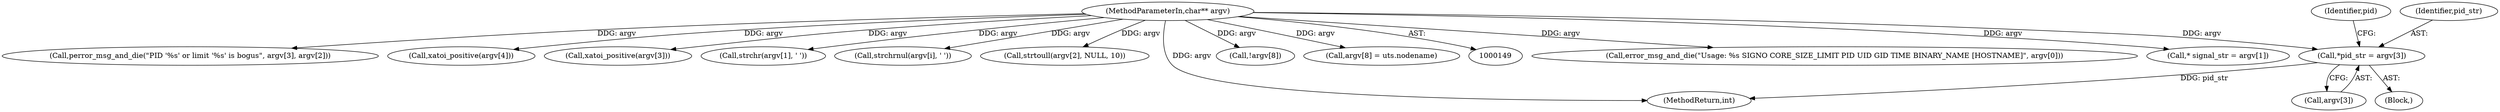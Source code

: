 digraph "0_abrt_8939398b82006ba1fec4ed491339fc075f43fc7c_1@array" {
"1000302" [label="(Call,*pid_str = argv[3])"];
"1000151" [label="(MethodParameterIn,char** argv)"];
"1000152" [label="(Block,)"];
"1000178" [label="(Call,error_msg_and_die(\"Usage: %s SIGNO CORE_SIZE_LIMIT PID UID GID TIME BINARY_NAME [HOSTNAME]\", argv[0]))"];
"1000264" [label="(Call,* signal_str = argv[1])"];
"1000302" [label="(Call,*pid_str = argv[3])"];
"1000328" [label="(Call,perror_msg_and_die(\"PID '%s' or limit '%s' is bogus\", argv[3], argv[2]))"];
"1000317" [label="(Call,xatoi_positive(argv[4]))"];
"1000310" [label="(Call,xatoi_positive(argv[3]))"];
"1000184" [label="(Call,strchr(argv[1], ' '))"];
"1000203" [label="(Call,strchrnul(argv[i], ' '))"];
"1000151" [label="(MethodParameterIn,char** argv)"];
"1000309" [label="(Identifier,pid)"];
"1000277" [label="(Call,strtoull(argv[2], NULL, 10))"];
"1001237" [label="(MethodReturn,int)"];
"1000353" [label="(Call,!argv[8])"];
"1000303" [label="(Identifier,pid_str)"];
"1000361" [label="(Call,argv[8] = uts.nodename)"];
"1000304" [label="(Call,argv[3])"];
"1000302" -> "1000152"  [label="AST: "];
"1000302" -> "1000304"  [label="CFG: "];
"1000303" -> "1000302"  [label="AST: "];
"1000304" -> "1000302"  [label="AST: "];
"1000309" -> "1000302"  [label="CFG: "];
"1000302" -> "1001237"  [label="DDG: pid_str"];
"1000151" -> "1000302"  [label="DDG: argv"];
"1000151" -> "1000149"  [label="AST: "];
"1000151" -> "1001237"  [label="DDG: argv"];
"1000151" -> "1000178"  [label="DDG: argv"];
"1000151" -> "1000184"  [label="DDG: argv"];
"1000151" -> "1000203"  [label="DDG: argv"];
"1000151" -> "1000264"  [label="DDG: argv"];
"1000151" -> "1000277"  [label="DDG: argv"];
"1000151" -> "1000310"  [label="DDG: argv"];
"1000151" -> "1000317"  [label="DDG: argv"];
"1000151" -> "1000328"  [label="DDG: argv"];
"1000151" -> "1000353"  [label="DDG: argv"];
"1000151" -> "1000361"  [label="DDG: argv"];
}
